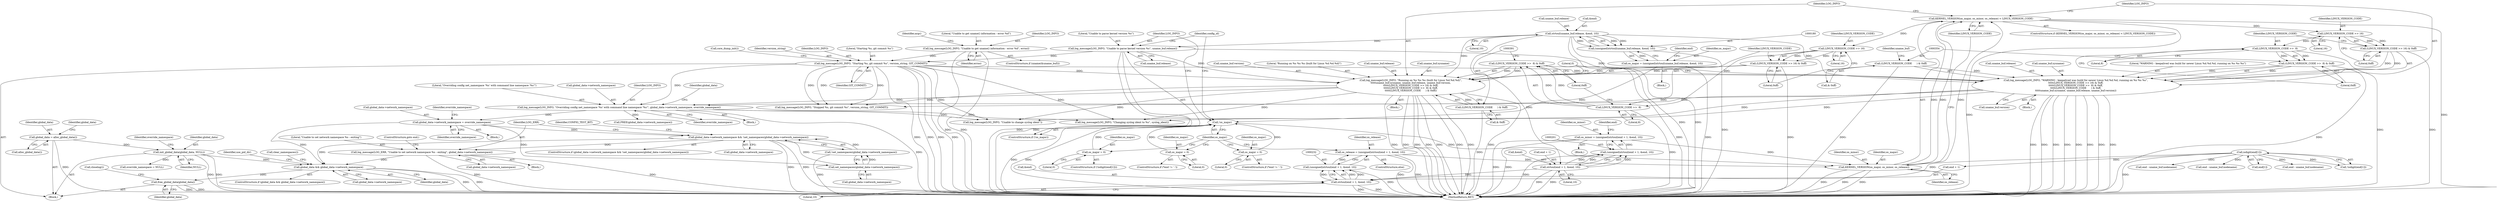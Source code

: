 digraph "0_keepalived_c6247a9ef2c7b33244ab1d3aa5d629ec49f0a067_1@API" {
"1000665" [label="(Call,free_global_data(global_data))"];
"1000649" [label="(Call,global_data && global_data->network_namespace)"];
"1000417" [label="(Call,init_global_data(global_data, NULL))"];
"1000408" [label="(Call,global_data = alloc_global_data())"];
"1000497" [label="(Call,global_data->network_namespace && !set_namespaces(global_data->network_namespace))"];
"1000439" [label="(Call,global_data->network_namespace = override_namespace)"];
"1000428" [label="(Call,log_message(LOG_INFO, \"Overriding config net_namespace '%s' with command line namespace '%s'\", global_data->network_namespace, override_namespace))"];
"1000368" [label="(Call,log_message(LOG_INFO, \"Running on %s %s %s (built for Linux %d.%d.%d)\",\n\t\t\t\t\tuname_buf.sysname, uname_buf.release, uname_buf.version,\n\t\t\t\t\t(LINUX_VERSION_CODE >> 16) & 0xff,\n\t\t\t\t\t(LINUX_VERSION_CODE >>  8) & 0xff,\n\t\t\t\t\t(LINUX_VERSION_CODE      ) & 0xff))"];
"1000323" [label="(Call,log_message(LOG_INFO, \"Starting %s, git commit %s\", version_string, GIT_COMMIT))"];
"1000171" [label="(Call,log_message(LOG_INFO, \"Unable to get uname() information - error %d\", errno))"];
"1000243" [label="(Call,log_message(LOG_INFO, \"Unable to parse kernel version %s\", uname_buf.release))"];
"1000181" [label="(Call,strtoul(uname_buf.release, &end, 10))"];
"1000380" [label="(Call,(LINUX_VERSION_CODE >> 16) & 0xff)"];
"1000381" [label="(Call,LINUX_VERSION_CODE >> 16)"];
"1000333" [label="(Call,KERNEL_VERSION(os_major, os_minor, os_release) < LINUX_VERSION_CODE)"];
"1000334" [label="(Call,KERNEL_VERSION(os_major, os_minor, os_release))"];
"1000241" [label="(Call,!os_major)"];
"1000177" [label="(Call,os_major = (unsigned)strtoul(uname_buf.release, &end, 10))"];
"1000179" [label="(Call,(unsigned)strtoul(uname_buf.release, &end, 10))"];
"1000193" [label="(Call,os_major = 0)"];
"1000225" [label="(Call,os_major = 0)"];
"1000214" [label="(Call,os_major = 0)"];
"1000198" [label="(Call,os_minor = (unsigned)strtoul(end + 1, &end, 10))"];
"1000200" [label="(Call,(unsigned)strtoul(end + 1, &end, 10))"];
"1000202" [label="(Call,strtoul(end + 1, &end, 10))"];
"1000229" [label="(Call,os_release = (unsigned)strtoul(end + 1, &end, 10))"];
"1000231" [label="(Call,(unsigned)strtoul(end + 1, &end, 10))"];
"1000233" [label="(Call,strtoul(end + 1, &end, 10))"];
"1000221" [label="(Call,isdigit(end[1]))"];
"1000385" [label="(Call,(LINUX_VERSION_CODE >>  8) & 0xff)"];
"1000386" [label="(Call,LINUX_VERSION_CODE >>  8)"];
"1000390" [label="(Call,(LINUX_VERSION_CODE      ) & 0xff)"];
"1000340" [label="(Call,log_message(LOG_INFO, \"WARNING - keepalived was build for newer Linux %d.%d.%d, running on %s %s %s\",\n\t\t\t\t\t(LINUX_VERSION_CODE >> 16) & 0xff,\n\t\t\t\t\t(LINUX_VERSION_CODE >>  8) & 0xff,\n\t\t\t\t\t(LINUX_VERSION_CODE      ) & 0xff,\n\t\t\t\t\tuname_buf.sysname, uname_buf.release, uname_buf.version))"];
"1000343" [label="(Call,(LINUX_VERSION_CODE >> 16) & 0xff)"];
"1000344" [label="(Call,LINUX_VERSION_CODE >> 16)"];
"1000348" [label="(Call,(LINUX_VERSION_CODE >>  8) & 0xff)"];
"1000349" [label="(Call,LINUX_VERSION_CODE >>  8)"];
"1000353" [label="(Call,(LINUX_VERSION_CODE      ) & 0xff)"];
"1000502" [label="(Call,set_namespaces(global_data->network_namespace))"];
"1000501" [label="(Call,!set_namespaces(global_data->network_namespace))"];
"1000507" [label="(Call,log_message(LOG_ERR, \"Unable to set network namespace %s - exiting\", global_data->network_namespace))"];
"1000326" [label="(Identifier,version_string)"];
"1000667" [label="(Call,closelog())"];
"1000382" [label="(Identifier,LINUX_VERSION_CODE)"];
"1000199" [label="(Identifier,os_minor)"];
"1000509" [label="(Literal,\"Unable to set network namespace %s - exiting\")"];
"1000243" [label="(Call,log_message(LOG_INFO, \"Unable to parse kernel version %s\", uname_buf.release))"];
"1000340" [label="(Call,log_message(LOG_INFO, \"WARNING - keepalived was build for newer Linux %d.%d.%d, running on %s %s %s\",\n\t\t\t\t\t(LINUX_VERSION_CODE >> 16) & 0xff,\n\t\t\t\t\t(LINUX_VERSION_CODE >>  8) & 0xff,\n\t\t\t\t\t(LINUX_VERSION_CODE      ) & 0xff,\n\t\t\t\t\tuname_buf.sysname, uname_buf.release, uname_buf.version))"];
"1000197" [label="(Block,)"];
"1000371" [label="(Call,uname_buf.sysname)"];
"1000295" [label="(Identifier,argc)"];
"1000506" [label="(Block,)"];
"1000363" [label="(Call,uname_buf.version)"];
"1000230" [label="(Identifier,os_release)"];
"1000191" [label="(Identifier,end)"];
"1000176" [label="(Block,)"];
"1000187" [label="(Literal,10)"];
"1000345" [label="(Identifier,LINUX_VERSION_CODE)"];
"1000383" [label="(Literal,16)"];
"1000377" [label="(Call,uname_buf.version)"];
"1000352" [label="(Literal,0xff)"];
"1000336" [label="(Identifier,os_minor)"];
"1000360" [label="(Call,uname_buf.release)"];
"1000444" [label="(Call,override_namespace = NULL)"];
"1000517" [label="(Identifier,CONFIG_TEST_BIT)"];
"1000188" [label="(ControlStructure,if (*end != '.'))"];
"1000226" [label="(Identifier,os_major)"];
"1000206" [label="(Call,&end)"];
"1000418" [label="(Identifier,global_data)"];
"1000437" [label="(Identifier,global_data)"];
"1000502" [label="(Call,set_namespaces(global_data->network_namespace))"];
"1000650" [label="(Identifier,global_data)"];
"1000666" [label="(Identifier,global_data)"];
"1000513" [label="(ControlStructure,goto end;)"];
"1000454" [label="(Call,log_message(LOG_INFO, \"Changing syslog ident to %s\", syslog_ident))"];
"1000182" [label="(Call,uname_buf.release)"];
"1000179" [label="(Call,(unsigned)strtoul(uname_buf.release, &end, 10))"];
"1000421" [label="(Identifier,override_namespace)"];
"1000435" [label="(Call,FREE(global_data->network_namespace))"];
"1000498" [label="(Call,global_data->network_namespace)"];
"1000266" [label="(Call,end - uname_buf.nodename)"];
"1000212" [label="(Identifier,end)"];
"1000174" [label="(Identifier,errno)"];
"1000413" [label="(Identifier,global_data)"];
"1000178" [label="(Identifier,os_major)"];
"1000422" [label="(Block,)"];
"1000323" [label="(Call,log_message(LOG_INFO, \"Starting %s, git commit %s\", version_string, GIT_COMMIT))"];
"1000173" [label="(Literal,\"Unable to get uname() information - error %d\")"];
"1000428" [label="(Call,log_message(LOG_INFO, \"Overriding config net_namespace '%s' with command line namespace '%s'\", global_data->network_namespace, override_namespace))"];
"1000346" [label="(Literal,16)"];
"1000434" [label="(Identifier,override_namespace)"];
"1000389" [label="(Literal,0xff)"];
"1000370" [label="(Literal,\"Running on %s %s %s (built for Linux %d.%d.%d)\")"];
"1000227" [label="(Literal,0)"];
"1000216" [label="(Literal,0)"];
"1000200" [label="(Call,(unsigned)strtoul(end + 1, &end, 10))"];
"1000349" [label="(Call,LINUX_VERSION_CODE >>  8)"];
"1000246" [label="(Call,uname_buf.release)"];
"1000172" [label="(Identifier,LOG_INFO)"];
"1000231" [label="(Call,(unsigned)strtoul(end + 1, &end, 10))"];
"1000222" [label="(Call,end[1])"];
"1000344" [label="(Call,LINUX_VERSION_CODE >> 16)"];
"1000353" [label="(Call,(LINUX_VERSION_CODE      ) & 0xff)"];
"1000234" [label="(Call,end + 1)"];
"1000209" [label="(ControlStructure,if (*end != '.'))"];
"1000351" [label="(Literal,8)"];
"1000357" [label="(Call,uname_buf.sysname)"];
"1000430" [label="(Literal,\"Overriding config net_namespace '%s' with command line namespace '%s'\")"];
"1000386" [label="(Call,LINUX_VERSION_CODE >>  8)"];
"1000417" [label="(Call,init_global_data(global_data, NULL))"];
"1000324" [label="(Identifier,LOG_INFO)"];
"1000497" [label="(Call,global_data->network_namespace && !set_namespaces(global_data->network_namespace))"];
"1000385" [label="(Call,(LINUX_VERSION_CODE >>  8) & 0xff)"];
"1000439" [label="(Call,global_data->network_namespace = override_namespace)"];
"1000507" [label="(Call,log_message(LOG_ERR, \"Unable to set network namespace %s - exiting\", global_data->network_namespace))"];
"1000443" [label="(Identifier,override_namespace)"];
"1000395" [label="(Literal,0)"];
"1000368" [label="(Call,log_message(LOG_INFO, \"Running on %s %s %s (built for Linux %d.%d.%d)\",\n\t\t\t\t\tuname_buf.sysname, uname_buf.release, uname_buf.version,\n\t\t\t\t\t(LINUX_VERSION_CODE >> 16) & 0xff,\n\t\t\t\t\t(LINUX_VERSION_CODE >>  8) & 0xff,\n\t\t\t\t\t(LINUX_VERSION_CODE      ) & 0xff))"];
"1000279" [label="(Call,end - uname_buf.nodename)"];
"1000244" [label="(Identifier,LOG_INFO)"];
"1000355" [label="(Call,& 0xff)"];
"1000392" [label="(Call,& 0xff)"];
"1000332" [label="(ControlStructure,if (KERNEL_VERSION(os_major, os_minor, os_release) < LINUX_VERSION_CODE))"];
"1000221" [label="(Call,isdigit(end[1]))"];
"1000237" [label="(Call,&end)"];
"1000325" [label="(Literal,\"Starting %s, git commit %s\")"];
"1000380" [label="(Call,(LINUX_VERSION_CODE >> 16) & 0xff)"];
"1000240" [label="(ControlStructure,if (!os_major))"];
"1000193" [label="(Call,os_major = 0)"];
"1000431" [label="(Call,global_data->network_namespace)"];
"1000328" [label="(Call,core_dump_init())"];
"1000387" [label="(Identifier,LINUX_VERSION_CODE)"];
"1000129" [label="(Block,)"];
"1000408" [label="(Call,global_data = alloc_global_data())"];
"1000208" [label="(Literal,10)"];
"1000342" [label="(Literal,\"WARNING - keepalived was build for newer Linux %d.%d.%d, running on %s %s %s\")"];
"1000419" [label="(Identifier,NULL)"];
"1000241" [label="(Call,!os_major)"];
"1000510" [label="(Call,global_data->network_namespace)"];
"1000335" [label="(Identifier,os_major)"];
"1000198" [label="(Call,os_minor = (unsigned)strtoul(end + 1, &end, 10))"];
"1000239" [label="(Literal,10)"];
"1000656" [label="(Identifier,use_pid_dir)"];
"1000195" [label="(Literal,0)"];
"1000348" [label="(Call,(LINUX_VERSION_CODE >>  8) & 0xff)"];
"1000334" [label="(Call,KERNEL_VERSION(os_major, os_minor, os_release))"];
"1000673" [label="(MethodReturn,RET)"];
"1000501" [label="(Call,!set_namespaces(global_data->network_namespace))"];
"1000185" [label="(Call,&end)"];
"1000214" [label="(Call,os_major = 0)"];
"1000203" [label="(Call,end + 1)"];
"1000177" [label="(Call,os_major = (unsigned)strtoul(uname_buf.release, &end, 10))"];
"1000233" [label="(Call,strtoul(end + 1, &end, 10))"];
"1000171" [label="(Call,log_message(LOG_INFO, \"Unable to get uname() information - error %d\", errno))"];
"1000202" [label="(Call,strtoul(end + 1, &end, 10))"];
"1000429" [label="(Identifier,LOG_INFO)"];
"1000338" [label="(Identifier,LINUX_VERSION_CODE)"];
"1000643" [label="(Call,log_message(LOG_INFO, \"Stopped %s, git commit %s\", version_string, GIT_COMMIT))"];
"1000327" [label="(Identifier,GIT_COMMIT)"];
"1000503" [label="(Call,global_data->network_namespace)"];
"1000496" [label="(ControlStructure,if (global_data->network_namespace && !set_namespaces(global_data->network_namespace)))"];
"1000343" [label="(Call,(LINUX_VERSION_CODE >> 16) & 0xff)"];
"1000648" [label="(ControlStructure,if (global_data && global_data->network_namespace))"];
"1000220" [label="(Call,!isdigit(end[1]))"];
"1000219" [label="(ControlStructure,if (!isdigit(end[1])))"];
"1000410" [label="(Call,alloc_global_data())"];
"1000654" [label="(Call,clear_namespaces())"];
"1000242" [label="(Identifier,os_major)"];
"1000347" [label="(Literal,0xff)"];
"1000167" [label="(ControlStructure,if (uname(&uname_buf)))"];
"1000251" [label="(Identifier,config_id)"];
"1000333" [label="(Call,KERNEL_VERSION(os_major, os_minor, os_release) < LINUX_VERSION_CODE)"];
"1000194" [label="(Identifier,os_major)"];
"1000225" [label="(Call,os_major = 0)"];
"1000369" [label="(Identifier,LOG_INFO)"];
"1000649" [label="(Call,global_data && global_data->network_namespace)"];
"1000440" [label="(Call,global_data->network_namespace)"];
"1000651" [label="(Call,global_data->network_namespace)"];
"1000427" [label="(Block,)"];
"1000388" [label="(Literal,8)"];
"1000390" [label="(Call,(LINUX_VERSION_CODE      ) & 0xff)"];
"1000367" [label="(Block,)"];
"1000287" [label="(Call,end - uname_buf.nodename)"];
"1000339" [label="(Block,)"];
"1000350" [label="(Identifier,LINUX_VERSION_CODE)"];
"1000228" [label="(ControlStructure,else)"];
"1000358" [label="(Identifier,uname_buf)"];
"1000472" [label="(Call,log_message(LOG_INFO, \"Unable to change syslog ident\"))"];
"1000445" [label="(Identifier,override_namespace)"];
"1000665" [label="(Call,free_global_data(global_data))"];
"1000337" [label="(Identifier,os_release)"];
"1000181" [label="(Call,strtoul(uname_buf.release, &end, 10))"];
"1000381" [label="(Call,LINUX_VERSION_CODE >> 16)"];
"1000341" [label="(Identifier,LOG_INFO)"];
"1000245" [label="(Literal,\"Unable to parse kernel version %s\")"];
"1000384" [label="(Literal,0xff)"];
"1000508" [label="(Identifier,LOG_ERR)"];
"1000409" [label="(Identifier,global_data)"];
"1000215" [label="(Identifier,os_major)"];
"1000229" [label="(Call,os_release = (unsigned)strtoul(end + 1, &end, 10))"];
"1000374" [label="(Call,uname_buf.release)"];
"1000665" -> "1000129"  [label="AST: "];
"1000665" -> "1000666"  [label="CFG: "];
"1000666" -> "1000665"  [label="AST: "];
"1000667" -> "1000665"  [label="CFG: "];
"1000665" -> "1000673"  [label="DDG: "];
"1000665" -> "1000673"  [label="DDG: "];
"1000649" -> "1000665"  [label="DDG: "];
"1000649" -> "1000648"  [label="AST: "];
"1000649" -> "1000650"  [label="CFG: "];
"1000649" -> "1000651"  [label="CFG: "];
"1000650" -> "1000649"  [label="AST: "];
"1000651" -> "1000649"  [label="AST: "];
"1000654" -> "1000649"  [label="CFG: "];
"1000656" -> "1000649"  [label="CFG: "];
"1000649" -> "1000673"  [label="DDG: "];
"1000649" -> "1000673"  [label="DDG: "];
"1000417" -> "1000649"  [label="DDG: "];
"1000497" -> "1000649"  [label="DDG: "];
"1000439" -> "1000649"  [label="DDG: "];
"1000507" -> "1000649"  [label="DDG: "];
"1000417" -> "1000129"  [label="AST: "];
"1000417" -> "1000419"  [label="CFG: "];
"1000418" -> "1000417"  [label="AST: "];
"1000419" -> "1000417"  [label="AST: "];
"1000421" -> "1000417"  [label="CFG: "];
"1000417" -> "1000673"  [label="DDG: "];
"1000417" -> "1000673"  [label="DDG: "];
"1000408" -> "1000417"  [label="DDG: "];
"1000417" -> "1000444"  [label="DDG: "];
"1000408" -> "1000129"  [label="AST: "];
"1000408" -> "1000410"  [label="CFG: "];
"1000409" -> "1000408"  [label="AST: "];
"1000410" -> "1000408"  [label="AST: "];
"1000413" -> "1000408"  [label="CFG: "];
"1000408" -> "1000673"  [label="DDG: "];
"1000497" -> "1000496"  [label="AST: "];
"1000497" -> "1000498"  [label="CFG: "];
"1000497" -> "1000501"  [label="CFG: "];
"1000498" -> "1000497"  [label="AST: "];
"1000501" -> "1000497"  [label="AST: "];
"1000508" -> "1000497"  [label="CFG: "];
"1000517" -> "1000497"  [label="CFG: "];
"1000497" -> "1000673"  [label="DDG: "];
"1000497" -> "1000673"  [label="DDG: "];
"1000439" -> "1000497"  [label="DDG: "];
"1000502" -> "1000497"  [label="DDG: "];
"1000501" -> "1000497"  [label="DDG: "];
"1000497" -> "1000507"  [label="DDG: "];
"1000439" -> "1000422"  [label="AST: "];
"1000439" -> "1000443"  [label="CFG: "];
"1000440" -> "1000439"  [label="AST: "];
"1000443" -> "1000439"  [label="AST: "];
"1000445" -> "1000439"  [label="CFG: "];
"1000428" -> "1000439"  [label="DDG: "];
"1000439" -> "1000502"  [label="DDG: "];
"1000428" -> "1000427"  [label="AST: "];
"1000428" -> "1000434"  [label="CFG: "];
"1000429" -> "1000428"  [label="AST: "];
"1000430" -> "1000428"  [label="AST: "];
"1000431" -> "1000428"  [label="AST: "];
"1000434" -> "1000428"  [label="AST: "];
"1000437" -> "1000428"  [label="CFG: "];
"1000428" -> "1000673"  [label="DDG: "];
"1000368" -> "1000428"  [label="DDG: "];
"1000323" -> "1000428"  [label="DDG: "];
"1000340" -> "1000428"  [label="DDG: "];
"1000428" -> "1000435"  [label="DDG: "];
"1000428" -> "1000454"  [label="DDG: "];
"1000428" -> "1000472"  [label="DDG: "];
"1000368" -> "1000367"  [label="AST: "];
"1000368" -> "1000390"  [label="CFG: "];
"1000369" -> "1000368"  [label="AST: "];
"1000370" -> "1000368"  [label="AST: "];
"1000371" -> "1000368"  [label="AST: "];
"1000374" -> "1000368"  [label="AST: "];
"1000377" -> "1000368"  [label="AST: "];
"1000380" -> "1000368"  [label="AST: "];
"1000385" -> "1000368"  [label="AST: "];
"1000390" -> "1000368"  [label="AST: "];
"1000395" -> "1000368"  [label="CFG: "];
"1000368" -> "1000673"  [label="DDG: "];
"1000368" -> "1000673"  [label="DDG: "];
"1000368" -> "1000673"  [label="DDG: "];
"1000368" -> "1000673"  [label="DDG: "];
"1000368" -> "1000673"  [label="DDG: "];
"1000368" -> "1000673"  [label="DDG: "];
"1000368" -> "1000673"  [label="DDG: "];
"1000368" -> "1000673"  [label="DDG: "];
"1000323" -> "1000368"  [label="DDG: "];
"1000181" -> "1000368"  [label="DDG: "];
"1000243" -> "1000368"  [label="DDG: "];
"1000380" -> "1000368"  [label="DDG: "];
"1000380" -> "1000368"  [label="DDG: "];
"1000385" -> "1000368"  [label="DDG: "];
"1000385" -> "1000368"  [label="DDG: "];
"1000390" -> "1000368"  [label="DDG: "];
"1000368" -> "1000454"  [label="DDG: "];
"1000368" -> "1000472"  [label="DDG: "];
"1000368" -> "1000643"  [label="DDG: "];
"1000323" -> "1000129"  [label="AST: "];
"1000323" -> "1000327"  [label="CFG: "];
"1000324" -> "1000323"  [label="AST: "];
"1000325" -> "1000323"  [label="AST: "];
"1000326" -> "1000323"  [label="AST: "];
"1000327" -> "1000323"  [label="AST: "];
"1000328" -> "1000323"  [label="CFG: "];
"1000323" -> "1000673"  [label="DDG: "];
"1000323" -> "1000673"  [label="DDG: "];
"1000323" -> "1000673"  [label="DDG: "];
"1000323" -> "1000673"  [label="DDG: "];
"1000171" -> "1000323"  [label="DDG: "];
"1000243" -> "1000323"  [label="DDG: "];
"1000323" -> "1000340"  [label="DDG: "];
"1000323" -> "1000454"  [label="DDG: "];
"1000323" -> "1000472"  [label="DDG: "];
"1000323" -> "1000643"  [label="DDG: "];
"1000323" -> "1000643"  [label="DDG: "];
"1000323" -> "1000643"  [label="DDG: "];
"1000171" -> "1000167"  [label="AST: "];
"1000171" -> "1000174"  [label="CFG: "];
"1000172" -> "1000171"  [label="AST: "];
"1000173" -> "1000171"  [label="AST: "];
"1000174" -> "1000171"  [label="AST: "];
"1000295" -> "1000171"  [label="CFG: "];
"1000171" -> "1000673"  [label="DDG: "];
"1000171" -> "1000673"  [label="DDG: "];
"1000243" -> "1000240"  [label="AST: "];
"1000243" -> "1000246"  [label="CFG: "];
"1000244" -> "1000243"  [label="AST: "];
"1000245" -> "1000243"  [label="AST: "];
"1000246" -> "1000243"  [label="AST: "];
"1000251" -> "1000243"  [label="CFG: "];
"1000243" -> "1000673"  [label="DDG: "];
"1000243" -> "1000673"  [label="DDG: "];
"1000181" -> "1000243"  [label="DDG: "];
"1000243" -> "1000340"  [label="DDG: "];
"1000181" -> "1000179"  [label="AST: "];
"1000181" -> "1000187"  [label="CFG: "];
"1000182" -> "1000181"  [label="AST: "];
"1000185" -> "1000181"  [label="AST: "];
"1000187" -> "1000181"  [label="AST: "];
"1000179" -> "1000181"  [label="CFG: "];
"1000181" -> "1000673"  [label="DDG: "];
"1000181" -> "1000673"  [label="DDG: "];
"1000181" -> "1000179"  [label="DDG: "];
"1000181" -> "1000179"  [label="DDG: "];
"1000181" -> "1000179"  [label="DDG: "];
"1000181" -> "1000202"  [label="DDG: "];
"1000181" -> "1000340"  [label="DDG: "];
"1000380" -> "1000384"  [label="CFG: "];
"1000381" -> "1000380"  [label="AST: "];
"1000384" -> "1000380"  [label="AST: "];
"1000387" -> "1000380"  [label="CFG: "];
"1000380" -> "1000673"  [label="DDG: "];
"1000381" -> "1000380"  [label="DDG: "];
"1000381" -> "1000380"  [label="DDG: "];
"1000381" -> "1000383"  [label="CFG: "];
"1000382" -> "1000381"  [label="AST: "];
"1000383" -> "1000381"  [label="AST: "];
"1000384" -> "1000381"  [label="CFG: "];
"1000333" -> "1000381"  [label="DDG: "];
"1000381" -> "1000386"  [label="DDG: "];
"1000333" -> "1000332"  [label="AST: "];
"1000333" -> "1000338"  [label="CFG: "];
"1000334" -> "1000333"  [label="AST: "];
"1000338" -> "1000333"  [label="AST: "];
"1000341" -> "1000333"  [label="CFG: "];
"1000369" -> "1000333"  [label="CFG: "];
"1000333" -> "1000673"  [label="DDG: "];
"1000333" -> "1000673"  [label="DDG: "];
"1000334" -> "1000333"  [label="DDG: "];
"1000334" -> "1000333"  [label="DDG: "];
"1000334" -> "1000333"  [label="DDG: "];
"1000333" -> "1000344"  [label="DDG: "];
"1000334" -> "1000337"  [label="CFG: "];
"1000335" -> "1000334"  [label="AST: "];
"1000336" -> "1000334"  [label="AST: "];
"1000337" -> "1000334"  [label="AST: "];
"1000338" -> "1000334"  [label="CFG: "];
"1000334" -> "1000673"  [label="DDG: "];
"1000334" -> "1000673"  [label="DDG: "];
"1000334" -> "1000673"  [label="DDG: "];
"1000241" -> "1000334"  [label="DDG: "];
"1000198" -> "1000334"  [label="DDG: "];
"1000229" -> "1000334"  [label="DDG: "];
"1000241" -> "1000240"  [label="AST: "];
"1000241" -> "1000242"  [label="CFG: "];
"1000242" -> "1000241"  [label="AST: "];
"1000244" -> "1000241"  [label="CFG: "];
"1000251" -> "1000241"  [label="CFG: "];
"1000241" -> "1000673"  [label="DDG: "];
"1000241" -> "1000673"  [label="DDG: "];
"1000177" -> "1000241"  [label="DDG: "];
"1000193" -> "1000241"  [label="DDG: "];
"1000225" -> "1000241"  [label="DDG: "];
"1000214" -> "1000241"  [label="DDG: "];
"1000177" -> "1000176"  [label="AST: "];
"1000177" -> "1000179"  [label="CFG: "];
"1000178" -> "1000177"  [label="AST: "];
"1000179" -> "1000177"  [label="AST: "];
"1000191" -> "1000177"  [label="CFG: "];
"1000177" -> "1000673"  [label="DDG: "];
"1000179" -> "1000177"  [label="DDG: "];
"1000180" -> "1000179"  [label="AST: "];
"1000179" -> "1000673"  [label="DDG: "];
"1000193" -> "1000188"  [label="AST: "];
"1000193" -> "1000195"  [label="CFG: "];
"1000194" -> "1000193"  [label="AST: "];
"1000195" -> "1000193"  [label="AST: "];
"1000242" -> "1000193"  [label="CFG: "];
"1000225" -> "1000219"  [label="AST: "];
"1000225" -> "1000227"  [label="CFG: "];
"1000226" -> "1000225"  [label="AST: "];
"1000227" -> "1000225"  [label="AST: "];
"1000242" -> "1000225"  [label="CFG: "];
"1000214" -> "1000209"  [label="AST: "];
"1000214" -> "1000216"  [label="CFG: "];
"1000215" -> "1000214"  [label="AST: "];
"1000216" -> "1000214"  [label="AST: "];
"1000242" -> "1000214"  [label="CFG: "];
"1000198" -> "1000197"  [label="AST: "];
"1000198" -> "1000200"  [label="CFG: "];
"1000199" -> "1000198"  [label="AST: "];
"1000200" -> "1000198"  [label="AST: "];
"1000212" -> "1000198"  [label="CFG: "];
"1000198" -> "1000673"  [label="DDG: "];
"1000198" -> "1000673"  [label="DDG: "];
"1000200" -> "1000198"  [label="DDG: "];
"1000200" -> "1000202"  [label="CFG: "];
"1000201" -> "1000200"  [label="AST: "];
"1000202" -> "1000200"  [label="AST: "];
"1000200" -> "1000673"  [label="DDG: "];
"1000202" -> "1000200"  [label="DDG: "];
"1000202" -> "1000200"  [label="DDG: "];
"1000202" -> "1000200"  [label="DDG: "];
"1000202" -> "1000208"  [label="CFG: "];
"1000203" -> "1000202"  [label="AST: "];
"1000206" -> "1000202"  [label="AST: "];
"1000208" -> "1000202"  [label="AST: "];
"1000202" -> "1000673"  [label="DDG: "];
"1000202" -> "1000673"  [label="DDG: "];
"1000202" -> "1000233"  [label="DDG: "];
"1000229" -> "1000228"  [label="AST: "];
"1000229" -> "1000231"  [label="CFG: "];
"1000230" -> "1000229"  [label="AST: "];
"1000231" -> "1000229"  [label="AST: "];
"1000242" -> "1000229"  [label="CFG: "];
"1000229" -> "1000673"  [label="DDG: "];
"1000229" -> "1000673"  [label="DDG: "];
"1000231" -> "1000229"  [label="DDG: "];
"1000231" -> "1000233"  [label="CFG: "];
"1000232" -> "1000231"  [label="AST: "];
"1000233" -> "1000231"  [label="AST: "];
"1000231" -> "1000673"  [label="DDG: "];
"1000233" -> "1000231"  [label="DDG: "];
"1000233" -> "1000231"  [label="DDG: "];
"1000233" -> "1000231"  [label="DDG: "];
"1000233" -> "1000239"  [label="CFG: "];
"1000234" -> "1000233"  [label="AST: "];
"1000237" -> "1000233"  [label="AST: "];
"1000239" -> "1000233"  [label="AST: "];
"1000233" -> "1000673"  [label="DDG: "];
"1000233" -> "1000673"  [label="DDG: "];
"1000221" -> "1000233"  [label="DDG: "];
"1000221" -> "1000220"  [label="AST: "];
"1000221" -> "1000222"  [label="CFG: "];
"1000222" -> "1000221"  [label="AST: "];
"1000220" -> "1000221"  [label="CFG: "];
"1000221" -> "1000673"  [label="DDG: "];
"1000221" -> "1000220"  [label="DDG: "];
"1000221" -> "1000234"  [label="DDG: "];
"1000221" -> "1000266"  [label="DDG: "];
"1000221" -> "1000279"  [label="DDG: "];
"1000221" -> "1000287"  [label="DDG: "];
"1000385" -> "1000389"  [label="CFG: "];
"1000386" -> "1000385"  [label="AST: "];
"1000389" -> "1000385"  [label="AST: "];
"1000391" -> "1000385"  [label="CFG: "];
"1000385" -> "1000673"  [label="DDG: "];
"1000386" -> "1000385"  [label="DDG: "];
"1000386" -> "1000385"  [label="DDG: "];
"1000386" -> "1000388"  [label="CFG: "];
"1000387" -> "1000386"  [label="AST: "];
"1000388" -> "1000386"  [label="AST: "];
"1000389" -> "1000386"  [label="CFG: "];
"1000386" -> "1000673"  [label="DDG: "];
"1000390" -> "1000392"  [label="CFG: "];
"1000391" -> "1000390"  [label="AST: "];
"1000392" -> "1000390"  [label="AST: "];
"1000390" -> "1000673"  [label="DDG: "];
"1000340" -> "1000339"  [label="AST: "];
"1000340" -> "1000363"  [label="CFG: "];
"1000341" -> "1000340"  [label="AST: "];
"1000342" -> "1000340"  [label="AST: "];
"1000343" -> "1000340"  [label="AST: "];
"1000348" -> "1000340"  [label="AST: "];
"1000353" -> "1000340"  [label="AST: "];
"1000357" -> "1000340"  [label="AST: "];
"1000360" -> "1000340"  [label="AST: "];
"1000363" -> "1000340"  [label="AST: "];
"1000395" -> "1000340"  [label="CFG: "];
"1000340" -> "1000673"  [label="DDG: "];
"1000340" -> "1000673"  [label="DDG: "];
"1000340" -> "1000673"  [label="DDG: "];
"1000340" -> "1000673"  [label="DDG: "];
"1000340" -> "1000673"  [label="DDG: "];
"1000340" -> "1000673"  [label="DDG: "];
"1000340" -> "1000673"  [label="DDG: "];
"1000340" -> "1000673"  [label="DDG: "];
"1000343" -> "1000340"  [label="DDG: "];
"1000343" -> "1000340"  [label="DDG: "];
"1000348" -> "1000340"  [label="DDG: "];
"1000348" -> "1000340"  [label="DDG: "];
"1000353" -> "1000340"  [label="DDG: "];
"1000340" -> "1000454"  [label="DDG: "];
"1000340" -> "1000472"  [label="DDG: "];
"1000340" -> "1000643"  [label="DDG: "];
"1000343" -> "1000347"  [label="CFG: "];
"1000344" -> "1000343"  [label="AST: "];
"1000347" -> "1000343"  [label="AST: "];
"1000350" -> "1000343"  [label="CFG: "];
"1000343" -> "1000673"  [label="DDG: "];
"1000344" -> "1000343"  [label="DDG: "];
"1000344" -> "1000343"  [label="DDG: "];
"1000344" -> "1000346"  [label="CFG: "];
"1000345" -> "1000344"  [label="AST: "];
"1000346" -> "1000344"  [label="AST: "];
"1000347" -> "1000344"  [label="CFG: "];
"1000344" -> "1000349"  [label="DDG: "];
"1000348" -> "1000352"  [label="CFG: "];
"1000349" -> "1000348"  [label="AST: "];
"1000352" -> "1000348"  [label="AST: "];
"1000354" -> "1000348"  [label="CFG: "];
"1000348" -> "1000673"  [label="DDG: "];
"1000349" -> "1000348"  [label="DDG: "];
"1000349" -> "1000348"  [label="DDG: "];
"1000349" -> "1000351"  [label="CFG: "];
"1000350" -> "1000349"  [label="AST: "];
"1000351" -> "1000349"  [label="AST: "];
"1000352" -> "1000349"  [label="CFG: "];
"1000349" -> "1000673"  [label="DDG: "];
"1000353" -> "1000355"  [label="CFG: "];
"1000354" -> "1000353"  [label="AST: "];
"1000355" -> "1000353"  [label="AST: "];
"1000358" -> "1000353"  [label="CFG: "];
"1000353" -> "1000673"  [label="DDG: "];
"1000502" -> "1000501"  [label="AST: "];
"1000502" -> "1000503"  [label="CFG: "];
"1000503" -> "1000502"  [label="AST: "];
"1000501" -> "1000502"  [label="CFG: "];
"1000502" -> "1000501"  [label="DDG: "];
"1000501" -> "1000673"  [label="DDG: "];
"1000507" -> "1000506"  [label="AST: "];
"1000507" -> "1000510"  [label="CFG: "];
"1000508" -> "1000507"  [label="AST: "];
"1000509" -> "1000507"  [label="AST: "];
"1000510" -> "1000507"  [label="AST: "];
"1000513" -> "1000507"  [label="CFG: "];
"1000507" -> "1000673"  [label="DDG: "];
"1000507" -> "1000673"  [label="DDG: "];
}
